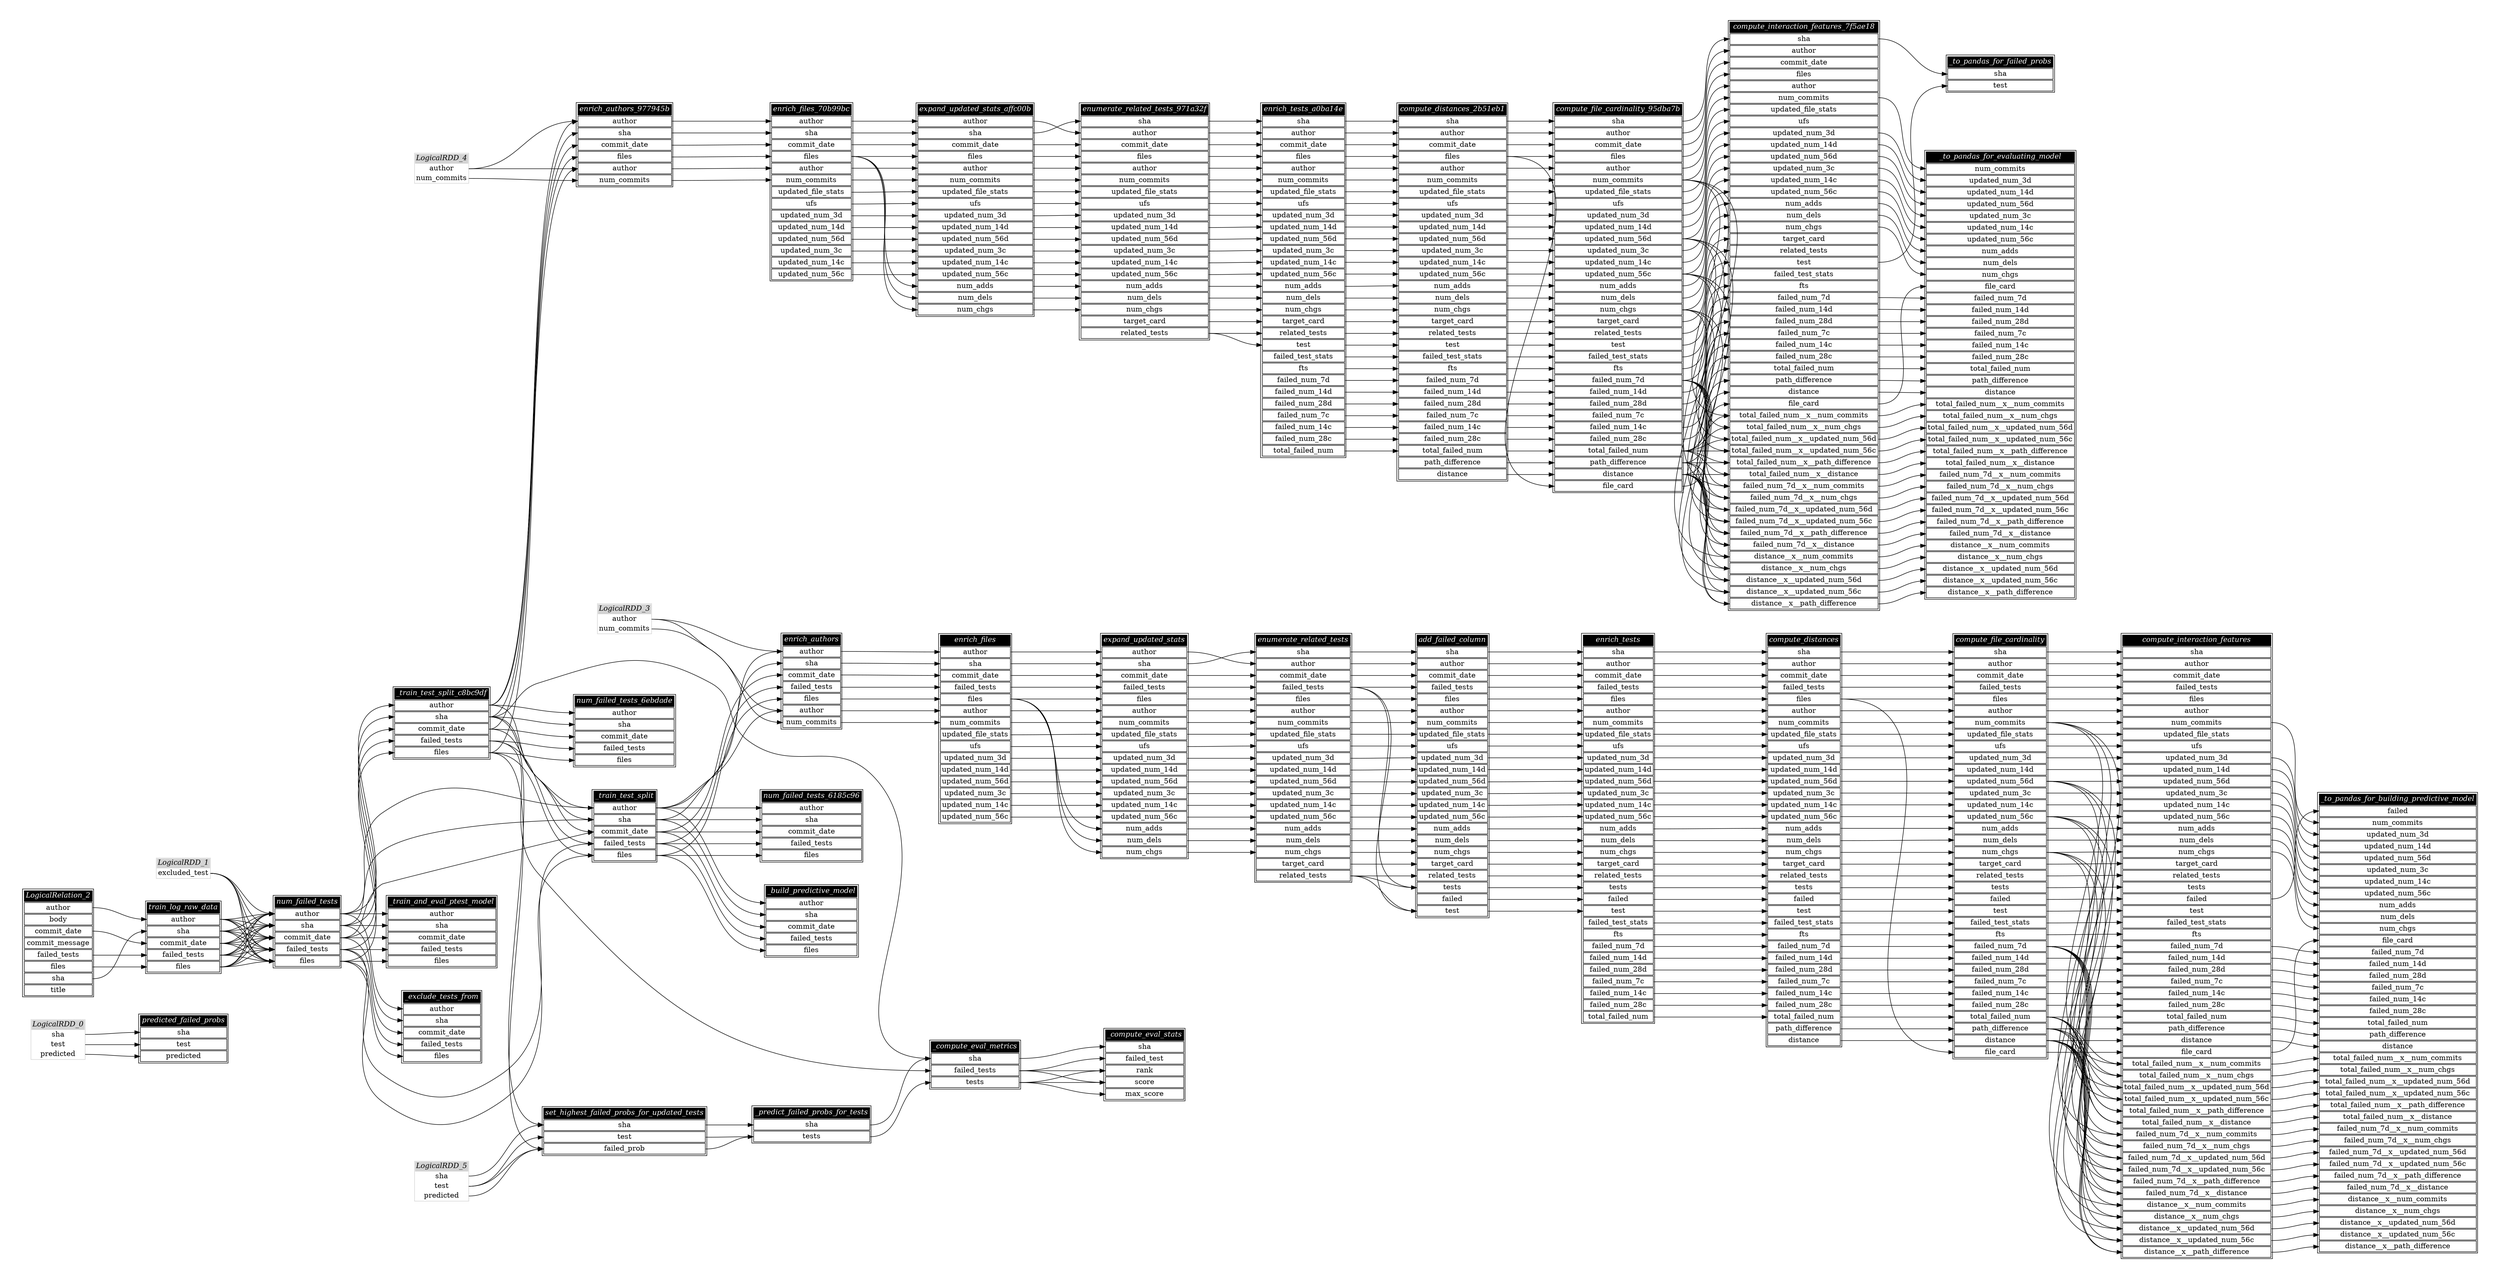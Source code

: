 
digraph {
  graph [pad="0.5" nodesep="0.5" ranksep="1" fontname="Helvetica" rankdir=LR];
  node [shape=plaintext]

  
"LogicalRDD_0" [label=<
<table color="lightgray" border="1" cellborder="0" cellspacing="0">
  <tr><td bgcolor="lightgray" port="nodeName"><i>LogicalRDD_0</i></td></tr>
  <tr><td port="0">sha</td></tr>
<tr><td port="1">test</td></tr>
<tr><td port="2">predicted</td></tr>
</table>>];
       

"LogicalRDD_1" [label=<
<table color="lightgray" border="1" cellborder="0" cellspacing="0">
  <tr><td bgcolor="lightgray" port="nodeName"><i>LogicalRDD_1</i></td></tr>
  <tr><td port="0">excluded_test</td></tr>
</table>>];
       

"LogicalRDD_3" [label=<
<table color="lightgray" border="1" cellborder="0" cellspacing="0">
  <tr><td bgcolor="lightgray" port="nodeName"><i>LogicalRDD_3</i></td></tr>
  <tr><td port="0">author</td></tr>
<tr><td port="1">num_commits</td></tr>
</table>>];
       

"LogicalRDD_4" [label=<
<table color="lightgray" border="1" cellborder="0" cellspacing="0">
  <tr><td bgcolor="lightgray" port="nodeName"><i>LogicalRDD_4</i></td></tr>
  <tr><td port="0">author</td></tr>
<tr><td port="1">num_commits</td></tr>
</table>>];
       

"LogicalRDD_5" [label=<
<table color="lightgray" border="1" cellborder="0" cellspacing="0">
  <tr><td bgcolor="lightgray" port="nodeName"><i>LogicalRDD_5</i></td></tr>
  <tr><td port="0">sha</td></tr>
<tr><td port="1">test</td></tr>
<tr><td port="2">predicted</td></tr>
</table>>];
       

"LogicalRelation_2" [color="black" label=<
<table>
  <tr><td bgcolor="black" port="nodeName"><i><font color="white">LogicalRelation_2</font></i></td></tr>
  <tr><td port="0">author</td></tr>
<tr><td port="1">body</td></tr>
<tr><td port="2">commit_date</td></tr>
<tr><td port="3">commit_message</td></tr>
<tr><td port="4">failed_tests</td></tr>
<tr><td port="5">files</td></tr>
<tr><td port="6">sha</td></tr>
<tr><td port="7">title</td></tr>
</table>>];
       

"_build_predictive_model" [color="black" label=<
<table>
  <tr><td bgcolor="black" port="nodeName"><i><font color="white">_build_predictive_model</font></i></td></tr>
  <tr><td port="0">author</td></tr>
<tr><td port="1">sha</td></tr>
<tr><td port="2">commit_date</td></tr>
<tr><td port="3">failed_tests</td></tr>
<tr><td port="4">files</td></tr>
</table>>];
       

"_compute_eval_metrics" [color="black" label=<
<table>
  <tr><td bgcolor="black" port="nodeName"><i><font color="white">_compute_eval_metrics</font></i></td></tr>
  <tr><td port="0">sha</td></tr>
<tr><td port="1">failed_tests</td></tr>
<tr><td port="2">tests</td></tr>
</table>>];
       

"_compute_eval_stats" [color="black" label=<
<table>
  <tr><td bgcolor="black" port="nodeName"><i><font color="white">_compute_eval_stats</font></i></td></tr>
  <tr><td port="0">sha</td></tr>
<tr><td port="1">failed_test</td></tr>
<tr><td port="2">rank</td></tr>
<tr><td port="3">score</td></tr>
<tr><td port="4">max_score</td></tr>
</table>>];
       

"_exclude_tests_from" [color="black" label=<
<table>
  <tr><td bgcolor="black" port="nodeName"><i><font color="white">_exclude_tests_from</font></i></td></tr>
  <tr><td port="0">author</td></tr>
<tr><td port="1">sha</td></tr>
<tr><td port="2">commit_date</td></tr>
<tr><td port="3">failed_tests</td></tr>
<tr><td port="4">files</td></tr>
</table>>];
       

"_predict_failed_probs_for_tests" [color="black" label=<
<table>
  <tr><td bgcolor="black" port="nodeName"><i><font color="white">_predict_failed_probs_for_tests</font></i></td></tr>
  <tr><td port="0">sha</td></tr>
<tr><td port="1">tests</td></tr>
</table>>];
       

"_to_pandas_for_building_predictive_model" [color="black" label=<
<table>
  <tr><td bgcolor="black" port="nodeName"><i><font color="white">_to_pandas_for_building_predictive_model</font></i></td></tr>
  <tr><td port="0">failed</td></tr>
<tr><td port="1">num_commits</td></tr>
<tr><td port="2">updated_num_3d</td></tr>
<tr><td port="3">updated_num_14d</td></tr>
<tr><td port="4">updated_num_56d</td></tr>
<tr><td port="5">updated_num_3c</td></tr>
<tr><td port="6">updated_num_14c</td></tr>
<tr><td port="7">updated_num_56c</td></tr>
<tr><td port="8">num_adds</td></tr>
<tr><td port="9">num_dels</td></tr>
<tr><td port="10">num_chgs</td></tr>
<tr><td port="11">file_card</td></tr>
<tr><td port="12">failed_num_7d</td></tr>
<tr><td port="13">failed_num_14d</td></tr>
<tr><td port="14">failed_num_28d</td></tr>
<tr><td port="15">failed_num_7c</td></tr>
<tr><td port="16">failed_num_14c</td></tr>
<tr><td port="17">failed_num_28c</td></tr>
<tr><td port="18">total_failed_num</td></tr>
<tr><td port="19">path_difference</td></tr>
<tr><td port="20">distance</td></tr>
<tr><td port="21">total_failed_num__x__num_commits</td></tr>
<tr><td port="22">total_failed_num__x__num_chgs</td></tr>
<tr><td port="23">total_failed_num__x__updated_num_56d</td></tr>
<tr><td port="24">total_failed_num__x__updated_num_56c</td></tr>
<tr><td port="25">total_failed_num__x__path_difference</td></tr>
<tr><td port="26">total_failed_num__x__distance</td></tr>
<tr><td port="27">failed_num_7d__x__num_commits</td></tr>
<tr><td port="28">failed_num_7d__x__num_chgs</td></tr>
<tr><td port="29">failed_num_7d__x__updated_num_56d</td></tr>
<tr><td port="30">failed_num_7d__x__updated_num_56c</td></tr>
<tr><td port="31">failed_num_7d__x__path_difference</td></tr>
<tr><td port="32">failed_num_7d__x__distance</td></tr>
<tr><td port="33">distance__x__num_commits</td></tr>
<tr><td port="34">distance__x__num_chgs</td></tr>
<tr><td port="35">distance__x__updated_num_56d</td></tr>
<tr><td port="36">distance__x__updated_num_56c</td></tr>
<tr><td port="37">distance__x__path_difference</td></tr>
</table>>];
       

"_to_pandas_for_evaluating_model" [color="black" label=<
<table>
  <tr><td bgcolor="black" port="nodeName"><i><font color="white">_to_pandas_for_evaluating_model</font></i></td></tr>
  <tr><td port="0">num_commits</td></tr>
<tr><td port="1">updated_num_3d</td></tr>
<tr><td port="2">updated_num_14d</td></tr>
<tr><td port="3">updated_num_56d</td></tr>
<tr><td port="4">updated_num_3c</td></tr>
<tr><td port="5">updated_num_14c</td></tr>
<tr><td port="6">updated_num_56c</td></tr>
<tr><td port="7">num_adds</td></tr>
<tr><td port="8">num_dels</td></tr>
<tr><td port="9">num_chgs</td></tr>
<tr><td port="10">file_card</td></tr>
<tr><td port="11">failed_num_7d</td></tr>
<tr><td port="12">failed_num_14d</td></tr>
<tr><td port="13">failed_num_28d</td></tr>
<tr><td port="14">failed_num_7c</td></tr>
<tr><td port="15">failed_num_14c</td></tr>
<tr><td port="16">failed_num_28c</td></tr>
<tr><td port="17">total_failed_num</td></tr>
<tr><td port="18">path_difference</td></tr>
<tr><td port="19">distance</td></tr>
<tr><td port="20">total_failed_num__x__num_commits</td></tr>
<tr><td port="21">total_failed_num__x__num_chgs</td></tr>
<tr><td port="22">total_failed_num__x__updated_num_56d</td></tr>
<tr><td port="23">total_failed_num__x__updated_num_56c</td></tr>
<tr><td port="24">total_failed_num__x__path_difference</td></tr>
<tr><td port="25">total_failed_num__x__distance</td></tr>
<tr><td port="26">failed_num_7d__x__num_commits</td></tr>
<tr><td port="27">failed_num_7d__x__num_chgs</td></tr>
<tr><td port="28">failed_num_7d__x__updated_num_56d</td></tr>
<tr><td port="29">failed_num_7d__x__updated_num_56c</td></tr>
<tr><td port="30">failed_num_7d__x__path_difference</td></tr>
<tr><td port="31">failed_num_7d__x__distance</td></tr>
<tr><td port="32">distance__x__num_commits</td></tr>
<tr><td port="33">distance__x__num_chgs</td></tr>
<tr><td port="34">distance__x__updated_num_56d</td></tr>
<tr><td port="35">distance__x__updated_num_56c</td></tr>
<tr><td port="36">distance__x__path_difference</td></tr>
</table>>];
       

"_to_pandas_for_failed_probs" [color="black" label=<
<table>
  <tr><td bgcolor="black" port="nodeName"><i><font color="white">_to_pandas_for_failed_probs</font></i></td></tr>
  <tr><td port="0">sha</td></tr>
<tr><td port="1">test</td></tr>
</table>>];
       

"_train_and_eval_ptest_model" [color="black" label=<
<table>
  <tr><td bgcolor="black" port="nodeName"><i><font color="white">_train_and_eval_ptest_model</font></i></td></tr>
  <tr><td port="0">author</td></tr>
<tr><td port="1">sha</td></tr>
<tr><td port="2">commit_date</td></tr>
<tr><td port="3">failed_tests</td></tr>
<tr><td port="4">files</td></tr>
</table>>];
       

"_train_test_split" [color="black" label=<
<table>
  <tr><td bgcolor="black" port="nodeName"><i><font color="white">_train_test_split</font></i></td></tr>
  <tr><td port="0">author</td></tr>
<tr><td port="1">sha</td></tr>
<tr><td port="2">commit_date</td></tr>
<tr><td port="3">failed_tests</td></tr>
<tr><td port="4">files</td></tr>
</table>>];
       

"_train_test_split_c8bc9df" [color="black" label=<
<table>
  <tr><td bgcolor="black" port="nodeName"><i><font color="white">_train_test_split_c8bc9df</font></i></td></tr>
  <tr><td port="0">author</td></tr>
<tr><td port="1">sha</td></tr>
<tr><td port="2">commit_date</td></tr>
<tr><td port="3">failed_tests</td></tr>
<tr><td port="4">files</td></tr>
</table>>];
       

"add_failed_column" [color="black" label=<
<table>
  <tr><td bgcolor="black" port="nodeName"><i><font color="white">add_failed_column</font></i></td></tr>
  <tr><td port="0">sha</td></tr>
<tr><td port="1">author</td></tr>
<tr><td port="2">commit_date</td></tr>
<tr><td port="3">failed_tests</td></tr>
<tr><td port="4">files</td></tr>
<tr><td port="5">author</td></tr>
<tr><td port="6">num_commits</td></tr>
<tr><td port="7">updated_file_stats</td></tr>
<tr><td port="8">ufs</td></tr>
<tr><td port="9">updated_num_3d</td></tr>
<tr><td port="10">updated_num_14d</td></tr>
<tr><td port="11">updated_num_56d</td></tr>
<tr><td port="12">updated_num_3c</td></tr>
<tr><td port="13">updated_num_14c</td></tr>
<tr><td port="14">updated_num_56c</td></tr>
<tr><td port="15">num_adds</td></tr>
<tr><td port="16">num_dels</td></tr>
<tr><td port="17">num_chgs</td></tr>
<tr><td port="18">target_card</td></tr>
<tr><td port="19">related_tests</td></tr>
<tr><td port="20">tests</td></tr>
<tr><td port="21">failed</td></tr>
<tr><td port="22">test</td></tr>
</table>>];
       

"compute_distances" [color="black" label=<
<table>
  <tr><td bgcolor="black" port="nodeName"><i><font color="white">compute_distances</font></i></td></tr>
  <tr><td port="0">sha</td></tr>
<tr><td port="1">author</td></tr>
<tr><td port="2">commit_date</td></tr>
<tr><td port="3">failed_tests</td></tr>
<tr><td port="4">files</td></tr>
<tr><td port="5">author</td></tr>
<tr><td port="6">num_commits</td></tr>
<tr><td port="7">updated_file_stats</td></tr>
<tr><td port="8">ufs</td></tr>
<tr><td port="9">updated_num_3d</td></tr>
<tr><td port="10">updated_num_14d</td></tr>
<tr><td port="11">updated_num_56d</td></tr>
<tr><td port="12">updated_num_3c</td></tr>
<tr><td port="13">updated_num_14c</td></tr>
<tr><td port="14">updated_num_56c</td></tr>
<tr><td port="15">num_adds</td></tr>
<tr><td port="16">num_dels</td></tr>
<tr><td port="17">num_chgs</td></tr>
<tr><td port="18">target_card</td></tr>
<tr><td port="19">related_tests</td></tr>
<tr><td port="20">tests</td></tr>
<tr><td port="21">failed</td></tr>
<tr><td port="22">test</td></tr>
<tr><td port="23">failed_test_stats</td></tr>
<tr><td port="24">fts</td></tr>
<tr><td port="25">failed_num_7d</td></tr>
<tr><td port="26">failed_num_14d</td></tr>
<tr><td port="27">failed_num_28d</td></tr>
<tr><td port="28">failed_num_7c</td></tr>
<tr><td port="29">failed_num_14c</td></tr>
<tr><td port="30">failed_num_28c</td></tr>
<tr><td port="31">total_failed_num</td></tr>
<tr><td port="32">path_difference</td></tr>
<tr><td port="33">distance</td></tr>
</table>>];
       

"compute_distances_2b51eb1" [color="black" label=<
<table>
  <tr><td bgcolor="black" port="nodeName"><i><font color="white">compute_distances_2b51eb1</font></i></td></tr>
  <tr><td port="0">sha</td></tr>
<tr><td port="1">author</td></tr>
<tr><td port="2">commit_date</td></tr>
<tr><td port="3">files</td></tr>
<tr><td port="4">author</td></tr>
<tr><td port="5">num_commits</td></tr>
<tr><td port="6">updated_file_stats</td></tr>
<tr><td port="7">ufs</td></tr>
<tr><td port="8">updated_num_3d</td></tr>
<tr><td port="9">updated_num_14d</td></tr>
<tr><td port="10">updated_num_56d</td></tr>
<tr><td port="11">updated_num_3c</td></tr>
<tr><td port="12">updated_num_14c</td></tr>
<tr><td port="13">updated_num_56c</td></tr>
<tr><td port="14">num_adds</td></tr>
<tr><td port="15">num_dels</td></tr>
<tr><td port="16">num_chgs</td></tr>
<tr><td port="17">target_card</td></tr>
<tr><td port="18">related_tests</td></tr>
<tr><td port="19">test</td></tr>
<tr><td port="20">failed_test_stats</td></tr>
<tr><td port="21">fts</td></tr>
<tr><td port="22">failed_num_7d</td></tr>
<tr><td port="23">failed_num_14d</td></tr>
<tr><td port="24">failed_num_28d</td></tr>
<tr><td port="25">failed_num_7c</td></tr>
<tr><td port="26">failed_num_14c</td></tr>
<tr><td port="27">failed_num_28c</td></tr>
<tr><td port="28">total_failed_num</td></tr>
<tr><td port="29">path_difference</td></tr>
<tr><td port="30">distance</td></tr>
</table>>];
       

"compute_file_cardinality" [color="black" label=<
<table>
  <tr><td bgcolor="black" port="nodeName"><i><font color="white">compute_file_cardinality</font></i></td></tr>
  <tr><td port="0">sha</td></tr>
<tr><td port="1">author</td></tr>
<tr><td port="2">commit_date</td></tr>
<tr><td port="3">failed_tests</td></tr>
<tr><td port="4">files</td></tr>
<tr><td port="5">author</td></tr>
<tr><td port="6">num_commits</td></tr>
<tr><td port="7">updated_file_stats</td></tr>
<tr><td port="8">ufs</td></tr>
<tr><td port="9">updated_num_3d</td></tr>
<tr><td port="10">updated_num_14d</td></tr>
<tr><td port="11">updated_num_56d</td></tr>
<tr><td port="12">updated_num_3c</td></tr>
<tr><td port="13">updated_num_14c</td></tr>
<tr><td port="14">updated_num_56c</td></tr>
<tr><td port="15">num_adds</td></tr>
<tr><td port="16">num_dels</td></tr>
<tr><td port="17">num_chgs</td></tr>
<tr><td port="18">target_card</td></tr>
<tr><td port="19">related_tests</td></tr>
<tr><td port="20">tests</td></tr>
<tr><td port="21">failed</td></tr>
<tr><td port="22">test</td></tr>
<tr><td port="23">failed_test_stats</td></tr>
<tr><td port="24">fts</td></tr>
<tr><td port="25">failed_num_7d</td></tr>
<tr><td port="26">failed_num_14d</td></tr>
<tr><td port="27">failed_num_28d</td></tr>
<tr><td port="28">failed_num_7c</td></tr>
<tr><td port="29">failed_num_14c</td></tr>
<tr><td port="30">failed_num_28c</td></tr>
<tr><td port="31">total_failed_num</td></tr>
<tr><td port="32">path_difference</td></tr>
<tr><td port="33">distance</td></tr>
<tr><td port="34">file_card</td></tr>
</table>>];
       

"compute_file_cardinality_95dba7b" [color="black" label=<
<table>
  <tr><td bgcolor="black" port="nodeName"><i><font color="white">compute_file_cardinality_95dba7b</font></i></td></tr>
  <tr><td port="0">sha</td></tr>
<tr><td port="1">author</td></tr>
<tr><td port="2">commit_date</td></tr>
<tr><td port="3">files</td></tr>
<tr><td port="4">author</td></tr>
<tr><td port="5">num_commits</td></tr>
<tr><td port="6">updated_file_stats</td></tr>
<tr><td port="7">ufs</td></tr>
<tr><td port="8">updated_num_3d</td></tr>
<tr><td port="9">updated_num_14d</td></tr>
<tr><td port="10">updated_num_56d</td></tr>
<tr><td port="11">updated_num_3c</td></tr>
<tr><td port="12">updated_num_14c</td></tr>
<tr><td port="13">updated_num_56c</td></tr>
<tr><td port="14">num_adds</td></tr>
<tr><td port="15">num_dels</td></tr>
<tr><td port="16">num_chgs</td></tr>
<tr><td port="17">target_card</td></tr>
<tr><td port="18">related_tests</td></tr>
<tr><td port="19">test</td></tr>
<tr><td port="20">failed_test_stats</td></tr>
<tr><td port="21">fts</td></tr>
<tr><td port="22">failed_num_7d</td></tr>
<tr><td port="23">failed_num_14d</td></tr>
<tr><td port="24">failed_num_28d</td></tr>
<tr><td port="25">failed_num_7c</td></tr>
<tr><td port="26">failed_num_14c</td></tr>
<tr><td port="27">failed_num_28c</td></tr>
<tr><td port="28">total_failed_num</td></tr>
<tr><td port="29">path_difference</td></tr>
<tr><td port="30">distance</td></tr>
<tr><td port="31">file_card</td></tr>
</table>>];
       

"compute_interaction_features" [color="black" label=<
<table>
  <tr><td bgcolor="black" port="nodeName"><i><font color="white">compute_interaction_features</font></i></td></tr>
  <tr><td port="0">sha</td></tr>
<tr><td port="1">author</td></tr>
<tr><td port="2">commit_date</td></tr>
<tr><td port="3">failed_tests</td></tr>
<tr><td port="4">files</td></tr>
<tr><td port="5">author</td></tr>
<tr><td port="6">num_commits</td></tr>
<tr><td port="7">updated_file_stats</td></tr>
<tr><td port="8">ufs</td></tr>
<tr><td port="9">updated_num_3d</td></tr>
<tr><td port="10">updated_num_14d</td></tr>
<tr><td port="11">updated_num_56d</td></tr>
<tr><td port="12">updated_num_3c</td></tr>
<tr><td port="13">updated_num_14c</td></tr>
<tr><td port="14">updated_num_56c</td></tr>
<tr><td port="15">num_adds</td></tr>
<tr><td port="16">num_dels</td></tr>
<tr><td port="17">num_chgs</td></tr>
<tr><td port="18">target_card</td></tr>
<tr><td port="19">related_tests</td></tr>
<tr><td port="20">tests</td></tr>
<tr><td port="21">failed</td></tr>
<tr><td port="22">test</td></tr>
<tr><td port="23">failed_test_stats</td></tr>
<tr><td port="24">fts</td></tr>
<tr><td port="25">failed_num_7d</td></tr>
<tr><td port="26">failed_num_14d</td></tr>
<tr><td port="27">failed_num_28d</td></tr>
<tr><td port="28">failed_num_7c</td></tr>
<tr><td port="29">failed_num_14c</td></tr>
<tr><td port="30">failed_num_28c</td></tr>
<tr><td port="31">total_failed_num</td></tr>
<tr><td port="32">path_difference</td></tr>
<tr><td port="33">distance</td></tr>
<tr><td port="34">file_card</td></tr>
<tr><td port="35">total_failed_num__x__num_commits</td></tr>
<tr><td port="36">total_failed_num__x__num_chgs</td></tr>
<tr><td port="37">total_failed_num__x__updated_num_56d</td></tr>
<tr><td port="38">total_failed_num__x__updated_num_56c</td></tr>
<tr><td port="39">total_failed_num__x__path_difference</td></tr>
<tr><td port="40">total_failed_num__x__distance</td></tr>
<tr><td port="41">failed_num_7d__x__num_commits</td></tr>
<tr><td port="42">failed_num_7d__x__num_chgs</td></tr>
<tr><td port="43">failed_num_7d__x__updated_num_56d</td></tr>
<tr><td port="44">failed_num_7d__x__updated_num_56c</td></tr>
<tr><td port="45">failed_num_7d__x__path_difference</td></tr>
<tr><td port="46">failed_num_7d__x__distance</td></tr>
<tr><td port="47">distance__x__num_commits</td></tr>
<tr><td port="48">distance__x__num_chgs</td></tr>
<tr><td port="49">distance__x__updated_num_56d</td></tr>
<tr><td port="50">distance__x__updated_num_56c</td></tr>
<tr><td port="51">distance__x__path_difference</td></tr>
</table>>];
       

"compute_interaction_features_7f5ae18" [color="black" label=<
<table>
  <tr><td bgcolor="black" port="nodeName"><i><font color="white">compute_interaction_features_7f5ae18</font></i></td></tr>
  <tr><td port="0">sha</td></tr>
<tr><td port="1">author</td></tr>
<tr><td port="2">commit_date</td></tr>
<tr><td port="3">files</td></tr>
<tr><td port="4">author</td></tr>
<tr><td port="5">num_commits</td></tr>
<tr><td port="6">updated_file_stats</td></tr>
<tr><td port="7">ufs</td></tr>
<tr><td port="8">updated_num_3d</td></tr>
<tr><td port="9">updated_num_14d</td></tr>
<tr><td port="10">updated_num_56d</td></tr>
<tr><td port="11">updated_num_3c</td></tr>
<tr><td port="12">updated_num_14c</td></tr>
<tr><td port="13">updated_num_56c</td></tr>
<tr><td port="14">num_adds</td></tr>
<tr><td port="15">num_dels</td></tr>
<tr><td port="16">num_chgs</td></tr>
<tr><td port="17">target_card</td></tr>
<tr><td port="18">related_tests</td></tr>
<tr><td port="19">test</td></tr>
<tr><td port="20">failed_test_stats</td></tr>
<tr><td port="21">fts</td></tr>
<tr><td port="22">failed_num_7d</td></tr>
<tr><td port="23">failed_num_14d</td></tr>
<tr><td port="24">failed_num_28d</td></tr>
<tr><td port="25">failed_num_7c</td></tr>
<tr><td port="26">failed_num_14c</td></tr>
<tr><td port="27">failed_num_28c</td></tr>
<tr><td port="28">total_failed_num</td></tr>
<tr><td port="29">path_difference</td></tr>
<tr><td port="30">distance</td></tr>
<tr><td port="31">file_card</td></tr>
<tr><td port="32">total_failed_num__x__num_commits</td></tr>
<tr><td port="33">total_failed_num__x__num_chgs</td></tr>
<tr><td port="34">total_failed_num__x__updated_num_56d</td></tr>
<tr><td port="35">total_failed_num__x__updated_num_56c</td></tr>
<tr><td port="36">total_failed_num__x__path_difference</td></tr>
<tr><td port="37">total_failed_num__x__distance</td></tr>
<tr><td port="38">failed_num_7d__x__num_commits</td></tr>
<tr><td port="39">failed_num_7d__x__num_chgs</td></tr>
<tr><td port="40">failed_num_7d__x__updated_num_56d</td></tr>
<tr><td port="41">failed_num_7d__x__updated_num_56c</td></tr>
<tr><td port="42">failed_num_7d__x__path_difference</td></tr>
<tr><td port="43">failed_num_7d__x__distance</td></tr>
<tr><td port="44">distance__x__num_commits</td></tr>
<tr><td port="45">distance__x__num_chgs</td></tr>
<tr><td port="46">distance__x__updated_num_56d</td></tr>
<tr><td port="47">distance__x__updated_num_56c</td></tr>
<tr><td port="48">distance__x__path_difference</td></tr>
</table>>];
       

"enrich_authors" [color="black" label=<
<table>
  <tr><td bgcolor="black" port="nodeName"><i><font color="white">enrich_authors</font></i></td></tr>
  <tr><td port="0">author</td></tr>
<tr><td port="1">sha</td></tr>
<tr><td port="2">commit_date</td></tr>
<tr><td port="3">failed_tests</td></tr>
<tr><td port="4">files</td></tr>
<tr><td port="5">author</td></tr>
<tr><td port="6">num_commits</td></tr>
</table>>];
       

"enrich_authors_977945b" [color="black" label=<
<table>
  <tr><td bgcolor="black" port="nodeName"><i><font color="white">enrich_authors_977945b</font></i></td></tr>
  <tr><td port="0">author</td></tr>
<tr><td port="1">sha</td></tr>
<tr><td port="2">commit_date</td></tr>
<tr><td port="3">files</td></tr>
<tr><td port="4">author</td></tr>
<tr><td port="5">num_commits</td></tr>
</table>>];
       

"enrich_files" [color="black" label=<
<table>
  <tr><td bgcolor="black" port="nodeName"><i><font color="white">enrich_files</font></i></td></tr>
  <tr><td port="0">author</td></tr>
<tr><td port="1">sha</td></tr>
<tr><td port="2">commit_date</td></tr>
<tr><td port="3">failed_tests</td></tr>
<tr><td port="4">files</td></tr>
<tr><td port="5">author</td></tr>
<tr><td port="6">num_commits</td></tr>
<tr><td port="7">updated_file_stats</td></tr>
<tr><td port="8">ufs</td></tr>
<tr><td port="9">updated_num_3d</td></tr>
<tr><td port="10">updated_num_14d</td></tr>
<tr><td port="11">updated_num_56d</td></tr>
<tr><td port="12">updated_num_3c</td></tr>
<tr><td port="13">updated_num_14c</td></tr>
<tr><td port="14">updated_num_56c</td></tr>
</table>>];
       

"enrich_files_70b99bc" [color="black" label=<
<table>
  <tr><td bgcolor="black" port="nodeName"><i><font color="white">enrich_files_70b99bc</font></i></td></tr>
  <tr><td port="0">author</td></tr>
<tr><td port="1">sha</td></tr>
<tr><td port="2">commit_date</td></tr>
<tr><td port="3">files</td></tr>
<tr><td port="4">author</td></tr>
<tr><td port="5">num_commits</td></tr>
<tr><td port="6">updated_file_stats</td></tr>
<tr><td port="7">ufs</td></tr>
<tr><td port="8">updated_num_3d</td></tr>
<tr><td port="9">updated_num_14d</td></tr>
<tr><td port="10">updated_num_56d</td></tr>
<tr><td port="11">updated_num_3c</td></tr>
<tr><td port="12">updated_num_14c</td></tr>
<tr><td port="13">updated_num_56c</td></tr>
</table>>];
       

"enrich_tests" [color="black" label=<
<table>
  <tr><td bgcolor="black" port="nodeName"><i><font color="white">enrich_tests</font></i></td></tr>
  <tr><td port="0">sha</td></tr>
<tr><td port="1">author</td></tr>
<tr><td port="2">commit_date</td></tr>
<tr><td port="3">failed_tests</td></tr>
<tr><td port="4">files</td></tr>
<tr><td port="5">author</td></tr>
<tr><td port="6">num_commits</td></tr>
<tr><td port="7">updated_file_stats</td></tr>
<tr><td port="8">ufs</td></tr>
<tr><td port="9">updated_num_3d</td></tr>
<tr><td port="10">updated_num_14d</td></tr>
<tr><td port="11">updated_num_56d</td></tr>
<tr><td port="12">updated_num_3c</td></tr>
<tr><td port="13">updated_num_14c</td></tr>
<tr><td port="14">updated_num_56c</td></tr>
<tr><td port="15">num_adds</td></tr>
<tr><td port="16">num_dels</td></tr>
<tr><td port="17">num_chgs</td></tr>
<tr><td port="18">target_card</td></tr>
<tr><td port="19">related_tests</td></tr>
<tr><td port="20">tests</td></tr>
<tr><td port="21">failed</td></tr>
<tr><td port="22">test</td></tr>
<tr><td port="23">failed_test_stats</td></tr>
<tr><td port="24">fts</td></tr>
<tr><td port="25">failed_num_7d</td></tr>
<tr><td port="26">failed_num_14d</td></tr>
<tr><td port="27">failed_num_28d</td></tr>
<tr><td port="28">failed_num_7c</td></tr>
<tr><td port="29">failed_num_14c</td></tr>
<tr><td port="30">failed_num_28c</td></tr>
<tr><td port="31">total_failed_num</td></tr>
</table>>];
       

"enrich_tests_a0ba14e" [color="black" label=<
<table>
  <tr><td bgcolor="black" port="nodeName"><i><font color="white">enrich_tests_a0ba14e</font></i></td></tr>
  <tr><td port="0">sha</td></tr>
<tr><td port="1">author</td></tr>
<tr><td port="2">commit_date</td></tr>
<tr><td port="3">files</td></tr>
<tr><td port="4">author</td></tr>
<tr><td port="5">num_commits</td></tr>
<tr><td port="6">updated_file_stats</td></tr>
<tr><td port="7">ufs</td></tr>
<tr><td port="8">updated_num_3d</td></tr>
<tr><td port="9">updated_num_14d</td></tr>
<tr><td port="10">updated_num_56d</td></tr>
<tr><td port="11">updated_num_3c</td></tr>
<tr><td port="12">updated_num_14c</td></tr>
<tr><td port="13">updated_num_56c</td></tr>
<tr><td port="14">num_adds</td></tr>
<tr><td port="15">num_dels</td></tr>
<tr><td port="16">num_chgs</td></tr>
<tr><td port="17">target_card</td></tr>
<tr><td port="18">related_tests</td></tr>
<tr><td port="19">test</td></tr>
<tr><td port="20">failed_test_stats</td></tr>
<tr><td port="21">fts</td></tr>
<tr><td port="22">failed_num_7d</td></tr>
<tr><td port="23">failed_num_14d</td></tr>
<tr><td port="24">failed_num_28d</td></tr>
<tr><td port="25">failed_num_7c</td></tr>
<tr><td port="26">failed_num_14c</td></tr>
<tr><td port="27">failed_num_28c</td></tr>
<tr><td port="28">total_failed_num</td></tr>
</table>>];
       

"enumerate_related_tests" [color="black" label=<
<table>
  <tr><td bgcolor="black" port="nodeName"><i><font color="white">enumerate_related_tests</font></i></td></tr>
  <tr><td port="0">sha</td></tr>
<tr><td port="1">author</td></tr>
<tr><td port="2">commit_date</td></tr>
<tr><td port="3">failed_tests</td></tr>
<tr><td port="4">files</td></tr>
<tr><td port="5">author</td></tr>
<tr><td port="6">num_commits</td></tr>
<tr><td port="7">updated_file_stats</td></tr>
<tr><td port="8">ufs</td></tr>
<tr><td port="9">updated_num_3d</td></tr>
<tr><td port="10">updated_num_14d</td></tr>
<tr><td port="11">updated_num_56d</td></tr>
<tr><td port="12">updated_num_3c</td></tr>
<tr><td port="13">updated_num_14c</td></tr>
<tr><td port="14">updated_num_56c</td></tr>
<tr><td port="15">num_adds</td></tr>
<tr><td port="16">num_dels</td></tr>
<tr><td port="17">num_chgs</td></tr>
<tr><td port="18">target_card</td></tr>
<tr><td port="19">related_tests</td></tr>
</table>>];
       

"enumerate_related_tests_971a32f" [color="black" label=<
<table>
  <tr><td bgcolor="black" port="nodeName"><i><font color="white">enumerate_related_tests_971a32f</font></i></td></tr>
  <tr><td port="0">sha</td></tr>
<tr><td port="1">author</td></tr>
<tr><td port="2">commit_date</td></tr>
<tr><td port="3">files</td></tr>
<tr><td port="4">author</td></tr>
<tr><td port="5">num_commits</td></tr>
<tr><td port="6">updated_file_stats</td></tr>
<tr><td port="7">ufs</td></tr>
<tr><td port="8">updated_num_3d</td></tr>
<tr><td port="9">updated_num_14d</td></tr>
<tr><td port="10">updated_num_56d</td></tr>
<tr><td port="11">updated_num_3c</td></tr>
<tr><td port="12">updated_num_14c</td></tr>
<tr><td port="13">updated_num_56c</td></tr>
<tr><td port="14">num_adds</td></tr>
<tr><td port="15">num_dels</td></tr>
<tr><td port="16">num_chgs</td></tr>
<tr><td port="17">target_card</td></tr>
<tr><td port="18">related_tests</td></tr>
</table>>];
       

"expand_updated_stats" [color="black" label=<
<table>
  <tr><td bgcolor="black" port="nodeName"><i><font color="white">expand_updated_stats</font></i></td></tr>
  <tr><td port="0">author</td></tr>
<tr><td port="1">sha</td></tr>
<tr><td port="2">commit_date</td></tr>
<tr><td port="3">failed_tests</td></tr>
<tr><td port="4">files</td></tr>
<tr><td port="5">author</td></tr>
<tr><td port="6">num_commits</td></tr>
<tr><td port="7">updated_file_stats</td></tr>
<tr><td port="8">ufs</td></tr>
<tr><td port="9">updated_num_3d</td></tr>
<tr><td port="10">updated_num_14d</td></tr>
<tr><td port="11">updated_num_56d</td></tr>
<tr><td port="12">updated_num_3c</td></tr>
<tr><td port="13">updated_num_14c</td></tr>
<tr><td port="14">updated_num_56c</td></tr>
<tr><td port="15">num_adds</td></tr>
<tr><td port="16">num_dels</td></tr>
<tr><td port="17">num_chgs</td></tr>
</table>>];
       

"expand_updated_stats_affc00b" [color="black" label=<
<table>
  <tr><td bgcolor="black" port="nodeName"><i><font color="white">expand_updated_stats_affc00b</font></i></td></tr>
  <tr><td port="0">author</td></tr>
<tr><td port="1">sha</td></tr>
<tr><td port="2">commit_date</td></tr>
<tr><td port="3">files</td></tr>
<tr><td port="4">author</td></tr>
<tr><td port="5">num_commits</td></tr>
<tr><td port="6">updated_file_stats</td></tr>
<tr><td port="7">ufs</td></tr>
<tr><td port="8">updated_num_3d</td></tr>
<tr><td port="9">updated_num_14d</td></tr>
<tr><td port="10">updated_num_56d</td></tr>
<tr><td port="11">updated_num_3c</td></tr>
<tr><td port="12">updated_num_14c</td></tr>
<tr><td port="13">updated_num_56c</td></tr>
<tr><td port="14">num_adds</td></tr>
<tr><td port="15">num_dels</td></tr>
<tr><td port="16">num_chgs</td></tr>
</table>>];
       

"num_failed_tests" [color="black" label=<
<table>
  <tr><td bgcolor="black" port="nodeName"><i><font color="white">num_failed_tests</font></i></td></tr>
  <tr><td port="0">author</td></tr>
<tr><td port="1">sha</td></tr>
<tr><td port="2">commit_date</td></tr>
<tr><td port="3">failed_tests</td></tr>
<tr><td port="4">files</td></tr>
</table>>];
       

"num_failed_tests_6185c96" [color="black" label=<
<table>
  <tr><td bgcolor="black" port="nodeName"><i><font color="white">num_failed_tests_6185c96</font></i></td></tr>
  <tr><td port="0">author</td></tr>
<tr><td port="1">sha</td></tr>
<tr><td port="2">commit_date</td></tr>
<tr><td port="3">failed_tests</td></tr>
<tr><td port="4">files</td></tr>
</table>>];
       

"num_failed_tests_6ebdade" [color="black" label=<
<table>
  <tr><td bgcolor="black" port="nodeName"><i><font color="white">num_failed_tests_6ebdade</font></i></td></tr>
  <tr><td port="0">author</td></tr>
<tr><td port="1">sha</td></tr>
<tr><td port="2">commit_date</td></tr>
<tr><td port="3">failed_tests</td></tr>
<tr><td port="4">files</td></tr>
</table>>];
       

"predicted_failed_probs" [color="black" label=<
<table>
  <tr><td bgcolor="black" port="nodeName"><i><font color="white">predicted_failed_probs</font></i></td></tr>
  <tr><td port="0">sha</td></tr>
<tr><td port="1">test</td></tr>
<tr><td port="2">predicted</td></tr>
</table>>];
       

"set_highest_failed_probs_for_updated_tests" [color="black" label=<
<table>
  <tr><td bgcolor="black" port="nodeName"><i><font color="white">set_highest_failed_probs_for_updated_tests</font></i></td></tr>
  <tr><td port="0">sha</td></tr>
<tr><td port="1">test</td></tr>
<tr><td port="2">failed_prob</td></tr>
</table>>];
       

"train_log_raw_data" [color="black" label=<
<table>
  <tr><td bgcolor="black" port="nodeName"><i><font color="white">train_log_raw_data</font></i></td></tr>
  <tr><td port="0">author</td></tr>
<tr><td port="1">sha</td></tr>
<tr><td port="2">commit_date</td></tr>
<tr><td port="3">failed_tests</td></tr>
<tr><td port="4">files</td></tr>
</table>>];
       
  "LogicalRDD_0":0 -> "predicted_failed_probs":0
"LogicalRDD_0":1 -> "predicted_failed_probs":1
"LogicalRDD_0":2 -> "predicted_failed_probs":2
"LogicalRDD_1":0 -> "num_failed_tests":0
"LogicalRDD_1":0 -> "num_failed_tests":1
"LogicalRDD_1":0 -> "num_failed_tests":2
"LogicalRDD_1":0 -> "num_failed_tests":3
"LogicalRDD_1":0 -> "num_failed_tests":4
"LogicalRDD_3":0 -> "enrich_authors":0
"LogicalRDD_3":0 -> "enrich_authors":5
"LogicalRDD_3":1 -> "enrich_authors":6
"LogicalRDD_4":0 -> "enrich_authors_977945b":0
"LogicalRDD_4":0 -> "enrich_authors_977945b":4
"LogicalRDD_4":1 -> "enrich_authors_977945b":5
"LogicalRDD_5":0 -> "set_highest_failed_probs_for_updated_tests":0
"LogicalRDD_5":1 -> "set_highest_failed_probs_for_updated_tests":1
"LogicalRDD_5":1 -> "set_highest_failed_probs_for_updated_tests":2
"LogicalRDD_5":2 -> "set_highest_failed_probs_for_updated_tests":2
"LogicalRelation_2":0 -> "train_log_raw_data":0
"LogicalRelation_2":2 -> "train_log_raw_data":2
"LogicalRelation_2":4 -> "train_log_raw_data":3
"LogicalRelation_2":5 -> "train_log_raw_data":4
"LogicalRelation_2":6 -> "train_log_raw_data":1
"_compute_eval_metrics":0 -> "_compute_eval_stats":0
"_compute_eval_metrics":1 -> "_compute_eval_stats":1
"_compute_eval_metrics":1 -> "_compute_eval_stats":2
"_compute_eval_metrics":1 -> "_compute_eval_stats":3
"_compute_eval_metrics":2 -> "_compute_eval_stats":2
"_compute_eval_metrics":2 -> "_compute_eval_stats":3
"_compute_eval_metrics":2 -> "_compute_eval_stats":4
"_predict_failed_probs_for_tests":0 -> "_compute_eval_metrics":0
"_predict_failed_probs_for_tests":1 -> "_compute_eval_metrics":2
"_train_test_split":0 -> "_build_predictive_model":0
"_train_test_split":0 -> "enrich_authors":0
"_train_test_split":0 -> "enrich_authors":5
"_train_test_split":0 -> "num_failed_tests_6185c96":0
"_train_test_split":1 -> "_build_predictive_model":1
"_train_test_split":1 -> "enrich_authors":1
"_train_test_split":1 -> "num_failed_tests_6185c96":1
"_train_test_split":2 -> "_build_predictive_model":2
"_train_test_split":2 -> "enrich_authors":2
"_train_test_split":2 -> "num_failed_tests_6185c96":2
"_train_test_split":3 -> "_build_predictive_model":3
"_train_test_split":3 -> "enrich_authors":3
"_train_test_split":3 -> "num_failed_tests_6185c96":3
"_train_test_split":4 -> "_build_predictive_model":4
"_train_test_split":4 -> "enrich_authors":4
"_train_test_split":4 -> "num_failed_tests_6185c96":4
"_train_test_split_c8bc9df":0 -> "_train_test_split":0
"_train_test_split_c8bc9df":0 -> "enrich_authors_977945b":0
"_train_test_split_c8bc9df":0 -> "enrich_authors_977945b":4
"_train_test_split_c8bc9df":0 -> "num_failed_tests_6ebdade":0
"_train_test_split_c8bc9df":1 -> "_compute_eval_metrics":0
"_train_test_split_c8bc9df":1 -> "_train_test_split":1
"_train_test_split_c8bc9df":1 -> "enrich_authors_977945b":1
"_train_test_split_c8bc9df":1 -> "num_failed_tests_6ebdade":1
"_train_test_split_c8bc9df":1 -> "set_highest_failed_probs_for_updated_tests":0
"_train_test_split_c8bc9df":2 -> "_train_test_split":2
"_train_test_split_c8bc9df":2 -> "enrich_authors_977945b":2
"_train_test_split_c8bc9df":2 -> "num_failed_tests_6ebdade":2
"_train_test_split_c8bc9df":3 -> "_compute_eval_metrics":1
"_train_test_split_c8bc9df":3 -> "_train_test_split":3
"_train_test_split_c8bc9df":3 -> "num_failed_tests_6ebdade":3
"_train_test_split_c8bc9df":4 -> "_train_test_split":4
"_train_test_split_c8bc9df":4 -> "enrich_authors_977945b":3
"_train_test_split_c8bc9df":4 -> "num_failed_tests_6ebdade":4
"_train_test_split_c8bc9df":4 -> "set_highest_failed_probs_for_updated_tests":2
"add_failed_column":0 -> "enrich_tests":0
"add_failed_column":1 -> "enrich_tests":1
"add_failed_column":10 -> "enrich_tests":10
"add_failed_column":11 -> "enrich_tests":11
"add_failed_column":12 -> "enrich_tests":12
"add_failed_column":13 -> "enrich_tests":13
"add_failed_column":14 -> "enrich_tests":14
"add_failed_column":15 -> "enrich_tests":15
"add_failed_column":16 -> "enrich_tests":16
"add_failed_column":17 -> "enrich_tests":17
"add_failed_column":18 -> "enrich_tests":18
"add_failed_column":19 -> "enrich_tests":19
"add_failed_column":2 -> "enrich_tests":2
"add_failed_column":20 -> "enrich_tests":20
"add_failed_column":21 -> "enrich_tests":21
"add_failed_column":22 -> "enrich_tests":22
"add_failed_column":3 -> "enrich_tests":3
"add_failed_column":4 -> "enrich_tests":4
"add_failed_column":5 -> "enrich_tests":5
"add_failed_column":6 -> "enrich_tests":6
"add_failed_column":7 -> "enrich_tests":7
"add_failed_column":8 -> "enrich_tests":8
"add_failed_column":9 -> "enrich_tests":9
"compute_distances":0 -> "compute_file_cardinality":0
"compute_distances":1 -> "compute_file_cardinality":1
"compute_distances":10 -> "compute_file_cardinality":10
"compute_distances":11 -> "compute_file_cardinality":11
"compute_distances":12 -> "compute_file_cardinality":12
"compute_distances":13 -> "compute_file_cardinality":13
"compute_distances":14 -> "compute_file_cardinality":14
"compute_distances":15 -> "compute_file_cardinality":15
"compute_distances":16 -> "compute_file_cardinality":16
"compute_distances":17 -> "compute_file_cardinality":17
"compute_distances":18 -> "compute_file_cardinality":18
"compute_distances":19 -> "compute_file_cardinality":19
"compute_distances":2 -> "compute_file_cardinality":2
"compute_distances":20 -> "compute_file_cardinality":20
"compute_distances":21 -> "compute_file_cardinality":21
"compute_distances":22 -> "compute_file_cardinality":22
"compute_distances":23 -> "compute_file_cardinality":23
"compute_distances":24 -> "compute_file_cardinality":24
"compute_distances":25 -> "compute_file_cardinality":25
"compute_distances":26 -> "compute_file_cardinality":26
"compute_distances":27 -> "compute_file_cardinality":27
"compute_distances":28 -> "compute_file_cardinality":28
"compute_distances":29 -> "compute_file_cardinality":29
"compute_distances":3 -> "compute_file_cardinality":3
"compute_distances":30 -> "compute_file_cardinality":30
"compute_distances":31 -> "compute_file_cardinality":31
"compute_distances":32 -> "compute_file_cardinality":32
"compute_distances":33 -> "compute_file_cardinality":33
"compute_distances":4 -> "compute_file_cardinality":34
"compute_distances":4 -> "compute_file_cardinality":4
"compute_distances":5 -> "compute_file_cardinality":5
"compute_distances":6 -> "compute_file_cardinality":6
"compute_distances":7 -> "compute_file_cardinality":7
"compute_distances":8 -> "compute_file_cardinality":8
"compute_distances":9 -> "compute_file_cardinality":9
"compute_distances_2b51eb1":0 -> "compute_file_cardinality_95dba7b":0
"compute_distances_2b51eb1":1 -> "compute_file_cardinality_95dba7b":1
"compute_distances_2b51eb1":10 -> "compute_file_cardinality_95dba7b":10
"compute_distances_2b51eb1":11 -> "compute_file_cardinality_95dba7b":11
"compute_distances_2b51eb1":12 -> "compute_file_cardinality_95dba7b":12
"compute_distances_2b51eb1":13 -> "compute_file_cardinality_95dba7b":13
"compute_distances_2b51eb1":14 -> "compute_file_cardinality_95dba7b":14
"compute_distances_2b51eb1":15 -> "compute_file_cardinality_95dba7b":15
"compute_distances_2b51eb1":16 -> "compute_file_cardinality_95dba7b":16
"compute_distances_2b51eb1":17 -> "compute_file_cardinality_95dba7b":17
"compute_distances_2b51eb1":18 -> "compute_file_cardinality_95dba7b":18
"compute_distances_2b51eb1":19 -> "compute_file_cardinality_95dba7b":19
"compute_distances_2b51eb1":2 -> "compute_file_cardinality_95dba7b":2
"compute_distances_2b51eb1":20 -> "compute_file_cardinality_95dba7b":20
"compute_distances_2b51eb1":21 -> "compute_file_cardinality_95dba7b":21
"compute_distances_2b51eb1":22 -> "compute_file_cardinality_95dba7b":22
"compute_distances_2b51eb1":23 -> "compute_file_cardinality_95dba7b":23
"compute_distances_2b51eb1":24 -> "compute_file_cardinality_95dba7b":24
"compute_distances_2b51eb1":25 -> "compute_file_cardinality_95dba7b":25
"compute_distances_2b51eb1":26 -> "compute_file_cardinality_95dba7b":26
"compute_distances_2b51eb1":27 -> "compute_file_cardinality_95dba7b":27
"compute_distances_2b51eb1":28 -> "compute_file_cardinality_95dba7b":28
"compute_distances_2b51eb1":29 -> "compute_file_cardinality_95dba7b":29
"compute_distances_2b51eb1":3 -> "compute_file_cardinality_95dba7b":3
"compute_distances_2b51eb1":3 -> "compute_file_cardinality_95dba7b":31
"compute_distances_2b51eb1":30 -> "compute_file_cardinality_95dba7b":30
"compute_distances_2b51eb1":4 -> "compute_file_cardinality_95dba7b":4
"compute_distances_2b51eb1":5 -> "compute_file_cardinality_95dba7b":5
"compute_distances_2b51eb1":6 -> "compute_file_cardinality_95dba7b":6
"compute_distances_2b51eb1":7 -> "compute_file_cardinality_95dba7b":7
"compute_distances_2b51eb1":8 -> "compute_file_cardinality_95dba7b":8
"compute_distances_2b51eb1":9 -> "compute_file_cardinality_95dba7b":9
"compute_file_cardinality":0 -> "compute_interaction_features":0
"compute_file_cardinality":1 -> "compute_interaction_features":1
"compute_file_cardinality":10 -> "compute_interaction_features":10
"compute_file_cardinality":11 -> "compute_interaction_features":11
"compute_file_cardinality":11 -> "compute_interaction_features":37
"compute_file_cardinality":11 -> "compute_interaction_features":43
"compute_file_cardinality":11 -> "compute_interaction_features":49
"compute_file_cardinality":12 -> "compute_interaction_features":12
"compute_file_cardinality":13 -> "compute_interaction_features":13
"compute_file_cardinality":14 -> "compute_interaction_features":14
"compute_file_cardinality":14 -> "compute_interaction_features":38
"compute_file_cardinality":14 -> "compute_interaction_features":44
"compute_file_cardinality":14 -> "compute_interaction_features":50
"compute_file_cardinality":15 -> "compute_interaction_features":15
"compute_file_cardinality":16 -> "compute_interaction_features":16
"compute_file_cardinality":17 -> "compute_interaction_features":17
"compute_file_cardinality":17 -> "compute_interaction_features":36
"compute_file_cardinality":17 -> "compute_interaction_features":42
"compute_file_cardinality":17 -> "compute_interaction_features":48
"compute_file_cardinality":18 -> "compute_interaction_features":18
"compute_file_cardinality":19 -> "compute_interaction_features":19
"compute_file_cardinality":2 -> "compute_interaction_features":2
"compute_file_cardinality":20 -> "compute_interaction_features":20
"compute_file_cardinality":21 -> "compute_interaction_features":21
"compute_file_cardinality":22 -> "compute_interaction_features":22
"compute_file_cardinality":23 -> "compute_interaction_features":23
"compute_file_cardinality":24 -> "compute_interaction_features":24
"compute_file_cardinality":25 -> "compute_interaction_features":25
"compute_file_cardinality":25 -> "compute_interaction_features":41
"compute_file_cardinality":25 -> "compute_interaction_features":42
"compute_file_cardinality":25 -> "compute_interaction_features":43
"compute_file_cardinality":25 -> "compute_interaction_features":44
"compute_file_cardinality":25 -> "compute_interaction_features":45
"compute_file_cardinality":25 -> "compute_interaction_features":46
"compute_file_cardinality":26 -> "compute_interaction_features":26
"compute_file_cardinality":27 -> "compute_interaction_features":27
"compute_file_cardinality":28 -> "compute_interaction_features":28
"compute_file_cardinality":29 -> "compute_interaction_features":29
"compute_file_cardinality":3 -> "compute_interaction_features":3
"compute_file_cardinality":30 -> "compute_interaction_features":30
"compute_file_cardinality":31 -> "compute_interaction_features":31
"compute_file_cardinality":31 -> "compute_interaction_features":35
"compute_file_cardinality":31 -> "compute_interaction_features":36
"compute_file_cardinality":31 -> "compute_interaction_features":37
"compute_file_cardinality":31 -> "compute_interaction_features":38
"compute_file_cardinality":31 -> "compute_interaction_features":39
"compute_file_cardinality":31 -> "compute_interaction_features":40
"compute_file_cardinality":32 -> "compute_interaction_features":32
"compute_file_cardinality":32 -> "compute_interaction_features":39
"compute_file_cardinality":32 -> "compute_interaction_features":45
"compute_file_cardinality":32 -> "compute_interaction_features":51
"compute_file_cardinality":33 -> "compute_interaction_features":33
"compute_file_cardinality":33 -> "compute_interaction_features":40
"compute_file_cardinality":33 -> "compute_interaction_features":46
"compute_file_cardinality":33 -> "compute_interaction_features":47
"compute_file_cardinality":33 -> "compute_interaction_features":48
"compute_file_cardinality":33 -> "compute_interaction_features":49
"compute_file_cardinality":33 -> "compute_interaction_features":50
"compute_file_cardinality":33 -> "compute_interaction_features":51
"compute_file_cardinality":34 -> "compute_interaction_features":34
"compute_file_cardinality":4 -> "compute_interaction_features":4
"compute_file_cardinality":5 -> "compute_interaction_features":5
"compute_file_cardinality":6 -> "compute_interaction_features":35
"compute_file_cardinality":6 -> "compute_interaction_features":41
"compute_file_cardinality":6 -> "compute_interaction_features":47
"compute_file_cardinality":6 -> "compute_interaction_features":6
"compute_file_cardinality":7 -> "compute_interaction_features":7
"compute_file_cardinality":8 -> "compute_interaction_features":8
"compute_file_cardinality":9 -> "compute_interaction_features":9
"compute_file_cardinality_95dba7b":0 -> "compute_interaction_features_7f5ae18":0
"compute_file_cardinality_95dba7b":1 -> "compute_interaction_features_7f5ae18":1
"compute_file_cardinality_95dba7b":10 -> "compute_interaction_features_7f5ae18":10
"compute_file_cardinality_95dba7b":10 -> "compute_interaction_features_7f5ae18":34
"compute_file_cardinality_95dba7b":10 -> "compute_interaction_features_7f5ae18":40
"compute_file_cardinality_95dba7b":10 -> "compute_interaction_features_7f5ae18":46
"compute_file_cardinality_95dba7b":11 -> "compute_interaction_features_7f5ae18":11
"compute_file_cardinality_95dba7b":12 -> "compute_interaction_features_7f5ae18":12
"compute_file_cardinality_95dba7b":13 -> "compute_interaction_features_7f5ae18":13
"compute_file_cardinality_95dba7b":13 -> "compute_interaction_features_7f5ae18":35
"compute_file_cardinality_95dba7b":13 -> "compute_interaction_features_7f5ae18":41
"compute_file_cardinality_95dba7b":13 -> "compute_interaction_features_7f5ae18":47
"compute_file_cardinality_95dba7b":14 -> "compute_interaction_features_7f5ae18":14
"compute_file_cardinality_95dba7b":15 -> "compute_interaction_features_7f5ae18":15
"compute_file_cardinality_95dba7b":16 -> "compute_interaction_features_7f5ae18":16
"compute_file_cardinality_95dba7b":16 -> "compute_interaction_features_7f5ae18":33
"compute_file_cardinality_95dba7b":16 -> "compute_interaction_features_7f5ae18":39
"compute_file_cardinality_95dba7b":16 -> "compute_interaction_features_7f5ae18":45
"compute_file_cardinality_95dba7b":17 -> "compute_interaction_features_7f5ae18":17
"compute_file_cardinality_95dba7b":18 -> "compute_interaction_features_7f5ae18":18
"compute_file_cardinality_95dba7b":19 -> "compute_interaction_features_7f5ae18":19
"compute_file_cardinality_95dba7b":2 -> "compute_interaction_features_7f5ae18":2
"compute_file_cardinality_95dba7b":20 -> "compute_interaction_features_7f5ae18":20
"compute_file_cardinality_95dba7b":21 -> "compute_interaction_features_7f5ae18":21
"compute_file_cardinality_95dba7b":22 -> "compute_interaction_features_7f5ae18":22
"compute_file_cardinality_95dba7b":22 -> "compute_interaction_features_7f5ae18":38
"compute_file_cardinality_95dba7b":22 -> "compute_interaction_features_7f5ae18":39
"compute_file_cardinality_95dba7b":22 -> "compute_interaction_features_7f5ae18":40
"compute_file_cardinality_95dba7b":22 -> "compute_interaction_features_7f5ae18":41
"compute_file_cardinality_95dba7b":22 -> "compute_interaction_features_7f5ae18":42
"compute_file_cardinality_95dba7b":22 -> "compute_interaction_features_7f5ae18":43
"compute_file_cardinality_95dba7b":23 -> "compute_interaction_features_7f5ae18":23
"compute_file_cardinality_95dba7b":24 -> "compute_interaction_features_7f5ae18":24
"compute_file_cardinality_95dba7b":25 -> "compute_interaction_features_7f5ae18":25
"compute_file_cardinality_95dba7b":26 -> "compute_interaction_features_7f5ae18":26
"compute_file_cardinality_95dba7b":27 -> "compute_interaction_features_7f5ae18":27
"compute_file_cardinality_95dba7b":28 -> "compute_interaction_features_7f5ae18":28
"compute_file_cardinality_95dba7b":28 -> "compute_interaction_features_7f5ae18":32
"compute_file_cardinality_95dba7b":28 -> "compute_interaction_features_7f5ae18":33
"compute_file_cardinality_95dba7b":28 -> "compute_interaction_features_7f5ae18":34
"compute_file_cardinality_95dba7b":28 -> "compute_interaction_features_7f5ae18":35
"compute_file_cardinality_95dba7b":28 -> "compute_interaction_features_7f5ae18":36
"compute_file_cardinality_95dba7b":28 -> "compute_interaction_features_7f5ae18":37
"compute_file_cardinality_95dba7b":29 -> "compute_interaction_features_7f5ae18":29
"compute_file_cardinality_95dba7b":29 -> "compute_interaction_features_7f5ae18":36
"compute_file_cardinality_95dba7b":29 -> "compute_interaction_features_7f5ae18":42
"compute_file_cardinality_95dba7b":29 -> "compute_interaction_features_7f5ae18":48
"compute_file_cardinality_95dba7b":3 -> "compute_interaction_features_7f5ae18":3
"compute_file_cardinality_95dba7b":30 -> "compute_interaction_features_7f5ae18":30
"compute_file_cardinality_95dba7b":30 -> "compute_interaction_features_7f5ae18":37
"compute_file_cardinality_95dba7b":30 -> "compute_interaction_features_7f5ae18":43
"compute_file_cardinality_95dba7b":30 -> "compute_interaction_features_7f5ae18":44
"compute_file_cardinality_95dba7b":30 -> "compute_interaction_features_7f5ae18":45
"compute_file_cardinality_95dba7b":30 -> "compute_interaction_features_7f5ae18":46
"compute_file_cardinality_95dba7b":30 -> "compute_interaction_features_7f5ae18":47
"compute_file_cardinality_95dba7b":30 -> "compute_interaction_features_7f5ae18":48
"compute_file_cardinality_95dba7b":31 -> "compute_interaction_features_7f5ae18":31
"compute_file_cardinality_95dba7b":4 -> "compute_interaction_features_7f5ae18":4
"compute_file_cardinality_95dba7b":5 -> "compute_interaction_features_7f5ae18":32
"compute_file_cardinality_95dba7b":5 -> "compute_interaction_features_7f5ae18":38
"compute_file_cardinality_95dba7b":5 -> "compute_interaction_features_7f5ae18":44
"compute_file_cardinality_95dba7b":5 -> "compute_interaction_features_7f5ae18":5
"compute_file_cardinality_95dba7b":6 -> "compute_interaction_features_7f5ae18":6
"compute_file_cardinality_95dba7b":7 -> "compute_interaction_features_7f5ae18":7
"compute_file_cardinality_95dba7b":8 -> "compute_interaction_features_7f5ae18":8
"compute_file_cardinality_95dba7b":9 -> "compute_interaction_features_7f5ae18":9
"compute_interaction_features":10 -> "_to_pandas_for_building_predictive_model":3
"compute_interaction_features":11 -> "_to_pandas_for_building_predictive_model":4
"compute_interaction_features":12 -> "_to_pandas_for_building_predictive_model":5
"compute_interaction_features":13 -> "_to_pandas_for_building_predictive_model":6
"compute_interaction_features":14 -> "_to_pandas_for_building_predictive_model":7
"compute_interaction_features":15 -> "_to_pandas_for_building_predictive_model":8
"compute_interaction_features":16 -> "_to_pandas_for_building_predictive_model":9
"compute_interaction_features":17 -> "_to_pandas_for_building_predictive_model":10
"compute_interaction_features":21 -> "_to_pandas_for_building_predictive_model":0
"compute_interaction_features":25 -> "_to_pandas_for_building_predictive_model":12
"compute_interaction_features":26 -> "_to_pandas_for_building_predictive_model":13
"compute_interaction_features":27 -> "_to_pandas_for_building_predictive_model":14
"compute_interaction_features":28 -> "_to_pandas_for_building_predictive_model":15
"compute_interaction_features":29 -> "_to_pandas_for_building_predictive_model":16
"compute_interaction_features":30 -> "_to_pandas_for_building_predictive_model":17
"compute_interaction_features":31 -> "_to_pandas_for_building_predictive_model":18
"compute_interaction_features":32 -> "_to_pandas_for_building_predictive_model":19
"compute_interaction_features":33 -> "_to_pandas_for_building_predictive_model":20
"compute_interaction_features":34 -> "_to_pandas_for_building_predictive_model":11
"compute_interaction_features":35 -> "_to_pandas_for_building_predictive_model":21
"compute_interaction_features":36 -> "_to_pandas_for_building_predictive_model":22
"compute_interaction_features":37 -> "_to_pandas_for_building_predictive_model":23
"compute_interaction_features":38 -> "_to_pandas_for_building_predictive_model":24
"compute_interaction_features":39 -> "_to_pandas_for_building_predictive_model":25
"compute_interaction_features":40 -> "_to_pandas_for_building_predictive_model":26
"compute_interaction_features":41 -> "_to_pandas_for_building_predictive_model":27
"compute_interaction_features":42 -> "_to_pandas_for_building_predictive_model":28
"compute_interaction_features":43 -> "_to_pandas_for_building_predictive_model":29
"compute_interaction_features":44 -> "_to_pandas_for_building_predictive_model":30
"compute_interaction_features":45 -> "_to_pandas_for_building_predictive_model":31
"compute_interaction_features":46 -> "_to_pandas_for_building_predictive_model":32
"compute_interaction_features":47 -> "_to_pandas_for_building_predictive_model":33
"compute_interaction_features":48 -> "_to_pandas_for_building_predictive_model":34
"compute_interaction_features":49 -> "_to_pandas_for_building_predictive_model":35
"compute_interaction_features":50 -> "_to_pandas_for_building_predictive_model":36
"compute_interaction_features":51 -> "_to_pandas_for_building_predictive_model":37
"compute_interaction_features":6 -> "_to_pandas_for_building_predictive_model":1
"compute_interaction_features":9 -> "_to_pandas_for_building_predictive_model":2
"compute_interaction_features_7f5ae18":0 -> "_to_pandas_for_failed_probs":0
"compute_interaction_features_7f5ae18":10 -> "_to_pandas_for_evaluating_model":3
"compute_interaction_features_7f5ae18":11 -> "_to_pandas_for_evaluating_model":4
"compute_interaction_features_7f5ae18":12 -> "_to_pandas_for_evaluating_model":5
"compute_interaction_features_7f5ae18":13 -> "_to_pandas_for_evaluating_model":6
"compute_interaction_features_7f5ae18":14 -> "_to_pandas_for_evaluating_model":7
"compute_interaction_features_7f5ae18":15 -> "_to_pandas_for_evaluating_model":8
"compute_interaction_features_7f5ae18":16 -> "_to_pandas_for_evaluating_model":9
"compute_interaction_features_7f5ae18":19 -> "_to_pandas_for_failed_probs":1
"compute_interaction_features_7f5ae18":22 -> "_to_pandas_for_evaluating_model":11
"compute_interaction_features_7f5ae18":23 -> "_to_pandas_for_evaluating_model":12
"compute_interaction_features_7f5ae18":24 -> "_to_pandas_for_evaluating_model":13
"compute_interaction_features_7f5ae18":25 -> "_to_pandas_for_evaluating_model":14
"compute_interaction_features_7f5ae18":26 -> "_to_pandas_for_evaluating_model":15
"compute_interaction_features_7f5ae18":27 -> "_to_pandas_for_evaluating_model":16
"compute_interaction_features_7f5ae18":28 -> "_to_pandas_for_evaluating_model":17
"compute_interaction_features_7f5ae18":29 -> "_to_pandas_for_evaluating_model":18
"compute_interaction_features_7f5ae18":30 -> "_to_pandas_for_evaluating_model":19
"compute_interaction_features_7f5ae18":31 -> "_to_pandas_for_evaluating_model":10
"compute_interaction_features_7f5ae18":32 -> "_to_pandas_for_evaluating_model":20
"compute_interaction_features_7f5ae18":33 -> "_to_pandas_for_evaluating_model":21
"compute_interaction_features_7f5ae18":34 -> "_to_pandas_for_evaluating_model":22
"compute_interaction_features_7f5ae18":35 -> "_to_pandas_for_evaluating_model":23
"compute_interaction_features_7f5ae18":36 -> "_to_pandas_for_evaluating_model":24
"compute_interaction_features_7f5ae18":37 -> "_to_pandas_for_evaluating_model":25
"compute_interaction_features_7f5ae18":38 -> "_to_pandas_for_evaluating_model":26
"compute_interaction_features_7f5ae18":39 -> "_to_pandas_for_evaluating_model":27
"compute_interaction_features_7f5ae18":40 -> "_to_pandas_for_evaluating_model":28
"compute_interaction_features_7f5ae18":41 -> "_to_pandas_for_evaluating_model":29
"compute_interaction_features_7f5ae18":42 -> "_to_pandas_for_evaluating_model":30
"compute_interaction_features_7f5ae18":43 -> "_to_pandas_for_evaluating_model":31
"compute_interaction_features_7f5ae18":44 -> "_to_pandas_for_evaluating_model":32
"compute_interaction_features_7f5ae18":45 -> "_to_pandas_for_evaluating_model":33
"compute_interaction_features_7f5ae18":46 -> "_to_pandas_for_evaluating_model":34
"compute_interaction_features_7f5ae18":47 -> "_to_pandas_for_evaluating_model":35
"compute_interaction_features_7f5ae18":48 -> "_to_pandas_for_evaluating_model":36
"compute_interaction_features_7f5ae18":5 -> "_to_pandas_for_evaluating_model":0
"compute_interaction_features_7f5ae18":8 -> "_to_pandas_for_evaluating_model":1
"compute_interaction_features_7f5ae18":9 -> "_to_pandas_for_evaluating_model":2
"enrich_authors":0 -> "enrich_files":0
"enrich_authors":1 -> "enrich_files":1
"enrich_authors":2 -> "enrich_files":2
"enrich_authors":3 -> "enrich_files":3
"enrich_authors":4 -> "enrich_files":4
"enrich_authors":5 -> "enrich_files":5
"enrich_authors":6 -> "enrich_files":6
"enrich_authors_977945b":0 -> "enrich_files_70b99bc":0
"enrich_authors_977945b":1 -> "enrich_files_70b99bc":1
"enrich_authors_977945b":2 -> "enrich_files_70b99bc":2
"enrich_authors_977945b":3 -> "enrich_files_70b99bc":3
"enrich_authors_977945b":4 -> "enrich_files_70b99bc":4
"enrich_authors_977945b":5 -> "enrich_files_70b99bc":5
"enrich_files":0 -> "expand_updated_stats":0
"enrich_files":1 -> "expand_updated_stats":1
"enrich_files":10 -> "expand_updated_stats":10
"enrich_files":11 -> "expand_updated_stats":11
"enrich_files":12 -> "expand_updated_stats":12
"enrich_files":13 -> "expand_updated_stats":13
"enrich_files":14 -> "expand_updated_stats":14
"enrich_files":2 -> "expand_updated_stats":2
"enrich_files":3 -> "expand_updated_stats":3
"enrich_files":4 -> "expand_updated_stats":15
"enrich_files":4 -> "expand_updated_stats":16
"enrich_files":4 -> "expand_updated_stats":17
"enrich_files":4 -> "expand_updated_stats":4
"enrich_files":5 -> "expand_updated_stats":5
"enrich_files":6 -> "expand_updated_stats":6
"enrich_files":7 -> "expand_updated_stats":7
"enrich_files":8 -> "expand_updated_stats":8
"enrich_files":9 -> "expand_updated_stats":9
"enrich_files_70b99bc":0 -> "expand_updated_stats_affc00b":0
"enrich_files_70b99bc":1 -> "expand_updated_stats_affc00b":1
"enrich_files_70b99bc":10 -> "expand_updated_stats_affc00b":10
"enrich_files_70b99bc":11 -> "expand_updated_stats_affc00b":11
"enrich_files_70b99bc":12 -> "expand_updated_stats_affc00b":12
"enrich_files_70b99bc":13 -> "expand_updated_stats_affc00b":13
"enrich_files_70b99bc":2 -> "expand_updated_stats_affc00b":2
"enrich_files_70b99bc":3 -> "expand_updated_stats_affc00b":14
"enrich_files_70b99bc":3 -> "expand_updated_stats_affc00b":15
"enrich_files_70b99bc":3 -> "expand_updated_stats_affc00b":16
"enrich_files_70b99bc":3 -> "expand_updated_stats_affc00b":3
"enrich_files_70b99bc":4 -> "expand_updated_stats_affc00b":4
"enrich_files_70b99bc":5 -> "expand_updated_stats_affc00b":5
"enrich_files_70b99bc":6 -> "expand_updated_stats_affc00b":6
"enrich_files_70b99bc":7 -> "expand_updated_stats_affc00b":7
"enrich_files_70b99bc":8 -> "expand_updated_stats_affc00b":8
"enrich_files_70b99bc":9 -> "expand_updated_stats_affc00b":9
"enrich_tests":0 -> "compute_distances":0
"enrich_tests":1 -> "compute_distances":1
"enrich_tests":10 -> "compute_distances":10
"enrich_tests":11 -> "compute_distances":11
"enrich_tests":12 -> "compute_distances":12
"enrich_tests":13 -> "compute_distances":13
"enrich_tests":14 -> "compute_distances":14
"enrich_tests":15 -> "compute_distances":15
"enrich_tests":16 -> "compute_distances":16
"enrich_tests":17 -> "compute_distances":17
"enrich_tests":18 -> "compute_distances":18
"enrich_tests":19 -> "compute_distances":19
"enrich_tests":2 -> "compute_distances":2
"enrich_tests":20 -> "compute_distances":20
"enrich_tests":21 -> "compute_distances":21
"enrich_tests":22 -> "compute_distances":22
"enrich_tests":23 -> "compute_distances":23
"enrich_tests":24 -> "compute_distances":24
"enrich_tests":25 -> "compute_distances":25
"enrich_tests":26 -> "compute_distances":26
"enrich_tests":27 -> "compute_distances":27
"enrich_tests":28 -> "compute_distances":28
"enrich_tests":29 -> "compute_distances":29
"enrich_tests":3 -> "compute_distances":3
"enrich_tests":30 -> "compute_distances":30
"enrich_tests":31 -> "compute_distances":31
"enrich_tests":4 -> "compute_distances":4
"enrich_tests":5 -> "compute_distances":5
"enrich_tests":6 -> "compute_distances":6
"enrich_tests":7 -> "compute_distances":7
"enrich_tests":8 -> "compute_distances":8
"enrich_tests":9 -> "compute_distances":9
"enrich_tests_a0ba14e":0 -> "compute_distances_2b51eb1":0
"enrich_tests_a0ba14e":1 -> "compute_distances_2b51eb1":1
"enrich_tests_a0ba14e":10 -> "compute_distances_2b51eb1":10
"enrich_tests_a0ba14e":11 -> "compute_distances_2b51eb1":11
"enrich_tests_a0ba14e":12 -> "compute_distances_2b51eb1":12
"enrich_tests_a0ba14e":13 -> "compute_distances_2b51eb1":13
"enrich_tests_a0ba14e":14 -> "compute_distances_2b51eb1":14
"enrich_tests_a0ba14e":15 -> "compute_distances_2b51eb1":15
"enrich_tests_a0ba14e":16 -> "compute_distances_2b51eb1":16
"enrich_tests_a0ba14e":17 -> "compute_distances_2b51eb1":17
"enrich_tests_a0ba14e":18 -> "compute_distances_2b51eb1":18
"enrich_tests_a0ba14e":19 -> "compute_distances_2b51eb1":19
"enrich_tests_a0ba14e":2 -> "compute_distances_2b51eb1":2
"enrich_tests_a0ba14e":20 -> "compute_distances_2b51eb1":20
"enrich_tests_a0ba14e":21 -> "compute_distances_2b51eb1":21
"enrich_tests_a0ba14e":22 -> "compute_distances_2b51eb1":22
"enrich_tests_a0ba14e":23 -> "compute_distances_2b51eb1":23
"enrich_tests_a0ba14e":24 -> "compute_distances_2b51eb1":24
"enrich_tests_a0ba14e":25 -> "compute_distances_2b51eb1":25
"enrich_tests_a0ba14e":26 -> "compute_distances_2b51eb1":26
"enrich_tests_a0ba14e":27 -> "compute_distances_2b51eb1":27
"enrich_tests_a0ba14e":28 -> "compute_distances_2b51eb1":28
"enrich_tests_a0ba14e":3 -> "compute_distances_2b51eb1":3
"enrich_tests_a0ba14e":4 -> "compute_distances_2b51eb1":4
"enrich_tests_a0ba14e":5 -> "compute_distances_2b51eb1":5
"enrich_tests_a0ba14e":6 -> "compute_distances_2b51eb1":6
"enrich_tests_a0ba14e":7 -> "compute_distances_2b51eb1":7
"enrich_tests_a0ba14e":8 -> "compute_distances_2b51eb1":8
"enrich_tests_a0ba14e":9 -> "compute_distances_2b51eb1":9
"enumerate_related_tests":0 -> "add_failed_column":0
"enumerate_related_tests":1 -> "add_failed_column":1
"enumerate_related_tests":10 -> "add_failed_column":10
"enumerate_related_tests":11 -> "add_failed_column":11
"enumerate_related_tests":12 -> "add_failed_column":12
"enumerate_related_tests":13 -> "add_failed_column":13
"enumerate_related_tests":14 -> "add_failed_column":14
"enumerate_related_tests":15 -> "add_failed_column":15
"enumerate_related_tests":16 -> "add_failed_column":16
"enumerate_related_tests":17 -> "add_failed_column":17
"enumerate_related_tests":18 -> "add_failed_column":18
"enumerate_related_tests":19 -> "add_failed_column":19
"enumerate_related_tests":19 -> "add_failed_column":20
"enumerate_related_tests":19 -> "add_failed_column":22
"enumerate_related_tests":2 -> "add_failed_column":2
"enumerate_related_tests":3 -> "add_failed_column":20
"enumerate_related_tests":3 -> "add_failed_column":22
"enumerate_related_tests":3 -> "add_failed_column":3
"enumerate_related_tests":4 -> "add_failed_column":4
"enumerate_related_tests":5 -> "add_failed_column":5
"enumerate_related_tests":6 -> "add_failed_column":6
"enumerate_related_tests":7 -> "add_failed_column":7
"enumerate_related_tests":8 -> "add_failed_column":8
"enumerate_related_tests":9 -> "add_failed_column":9
"enumerate_related_tests_971a32f":0 -> "enrich_tests_a0ba14e":0
"enumerate_related_tests_971a32f":1 -> "enrich_tests_a0ba14e":1
"enumerate_related_tests_971a32f":10 -> "enrich_tests_a0ba14e":10
"enumerate_related_tests_971a32f":11 -> "enrich_tests_a0ba14e":11
"enumerate_related_tests_971a32f":12 -> "enrich_tests_a0ba14e":12
"enumerate_related_tests_971a32f":13 -> "enrich_tests_a0ba14e":13
"enumerate_related_tests_971a32f":14 -> "enrich_tests_a0ba14e":14
"enumerate_related_tests_971a32f":15 -> "enrich_tests_a0ba14e":15
"enumerate_related_tests_971a32f":16 -> "enrich_tests_a0ba14e":16
"enumerate_related_tests_971a32f":17 -> "enrich_tests_a0ba14e":17
"enumerate_related_tests_971a32f":18 -> "enrich_tests_a0ba14e":18
"enumerate_related_tests_971a32f":18 -> "enrich_tests_a0ba14e":19
"enumerate_related_tests_971a32f":2 -> "enrich_tests_a0ba14e":2
"enumerate_related_tests_971a32f":3 -> "enrich_tests_a0ba14e":3
"enumerate_related_tests_971a32f":4 -> "enrich_tests_a0ba14e":4
"enumerate_related_tests_971a32f":5 -> "enrich_tests_a0ba14e":5
"enumerate_related_tests_971a32f":6 -> "enrich_tests_a0ba14e":6
"enumerate_related_tests_971a32f":7 -> "enrich_tests_a0ba14e":7
"enumerate_related_tests_971a32f":8 -> "enrich_tests_a0ba14e":8
"enumerate_related_tests_971a32f":9 -> "enrich_tests_a0ba14e":9
"expand_updated_stats":0 -> "enumerate_related_tests":1
"expand_updated_stats":1 -> "enumerate_related_tests":0
"expand_updated_stats":10 -> "enumerate_related_tests":10
"expand_updated_stats":11 -> "enumerate_related_tests":11
"expand_updated_stats":12 -> "enumerate_related_tests":12
"expand_updated_stats":13 -> "enumerate_related_tests":13
"expand_updated_stats":14 -> "enumerate_related_tests":14
"expand_updated_stats":15 -> "enumerate_related_tests":15
"expand_updated_stats":16 -> "enumerate_related_tests":16
"expand_updated_stats":17 -> "enumerate_related_tests":17
"expand_updated_stats":2 -> "enumerate_related_tests":2
"expand_updated_stats":3 -> "enumerate_related_tests":3
"expand_updated_stats":4 -> "enumerate_related_tests":4
"expand_updated_stats":5 -> "enumerate_related_tests":5
"expand_updated_stats":6 -> "enumerate_related_tests":6
"expand_updated_stats":7 -> "enumerate_related_tests":7
"expand_updated_stats":8 -> "enumerate_related_tests":8
"expand_updated_stats":9 -> "enumerate_related_tests":9
"expand_updated_stats_affc00b":0 -> "enumerate_related_tests_971a32f":1
"expand_updated_stats_affc00b":1 -> "enumerate_related_tests_971a32f":0
"expand_updated_stats_affc00b":10 -> "enumerate_related_tests_971a32f":10
"expand_updated_stats_affc00b":11 -> "enumerate_related_tests_971a32f":11
"expand_updated_stats_affc00b":12 -> "enumerate_related_tests_971a32f":12
"expand_updated_stats_affc00b":13 -> "enumerate_related_tests_971a32f":13
"expand_updated_stats_affc00b":14 -> "enumerate_related_tests_971a32f":14
"expand_updated_stats_affc00b":15 -> "enumerate_related_tests_971a32f":15
"expand_updated_stats_affc00b":16 -> "enumerate_related_tests_971a32f":16
"expand_updated_stats_affc00b":2 -> "enumerate_related_tests_971a32f":2
"expand_updated_stats_affc00b":3 -> "enumerate_related_tests_971a32f":3
"expand_updated_stats_affc00b":4 -> "enumerate_related_tests_971a32f":4
"expand_updated_stats_affc00b":5 -> "enumerate_related_tests_971a32f":5
"expand_updated_stats_affc00b":6 -> "enumerate_related_tests_971a32f":6
"expand_updated_stats_affc00b":7 -> "enumerate_related_tests_971a32f":7
"expand_updated_stats_affc00b":8 -> "enumerate_related_tests_971a32f":8
"expand_updated_stats_affc00b":9 -> "enumerate_related_tests_971a32f":9
"num_failed_tests":0 -> "_exclude_tests_from":0
"num_failed_tests":0 -> "_train_and_eval_ptest_model":0
"num_failed_tests":0 -> "_train_test_split":0
"num_failed_tests":0 -> "_train_test_split_c8bc9df":0
"num_failed_tests":1 -> "_exclude_tests_from":1
"num_failed_tests":1 -> "_train_and_eval_ptest_model":1
"num_failed_tests":1 -> "_train_test_split":1
"num_failed_tests":1 -> "_train_test_split_c8bc9df":1
"num_failed_tests":2 -> "_exclude_tests_from":2
"num_failed_tests":2 -> "_train_and_eval_ptest_model":2
"num_failed_tests":2 -> "_train_test_split":2
"num_failed_tests":2 -> "_train_test_split_c8bc9df":2
"num_failed_tests":3 -> "_exclude_tests_from":3
"num_failed_tests":3 -> "_train_and_eval_ptest_model":3
"num_failed_tests":3 -> "_train_test_split":3
"num_failed_tests":3 -> "_train_test_split_c8bc9df":3
"num_failed_tests":4 -> "_exclude_tests_from":4
"num_failed_tests":4 -> "_train_and_eval_ptest_model":4
"num_failed_tests":4 -> "_train_test_split":4
"num_failed_tests":4 -> "_train_test_split_c8bc9df":4
"set_highest_failed_probs_for_updated_tests":0 -> "_predict_failed_probs_for_tests":0
"set_highest_failed_probs_for_updated_tests":1 -> "_predict_failed_probs_for_tests":1
"set_highest_failed_probs_for_updated_tests":2 -> "_predict_failed_probs_for_tests":1
"train_log_raw_data":0 -> "num_failed_tests":0
"train_log_raw_data":0 -> "num_failed_tests":1
"train_log_raw_data":0 -> "num_failed_tests":2
"train_log_raw_data":0 -> "num_failed_tests":3
"train_log_raw_data":0 -> "num_failed_tests":4
"train_log_raw_data":1 -> "num_failed_tests":0
"train_log_raw_data":1 -> "num_failed_tests":1
"train_log_raw_data":1 -> "num_failed_tests":2
"train_log_raw_data":1 -> "num_failed_tests":3
"train_log_raw_data":1 -> "num_failed_tests":4
"train_log_raw_data":2 -> "num_failed_tests":0
"train_log_raw_data":2 -> "num_failed_tests":1
"train_log_raw_data":2 -> "num_failed_tests":2
"train_log_raw_data":2 -> "num_failed_tests":3
"train_log_raw_data":2 -> "num_failed_tests":4
"train_log_raw_data":3 -> "num_failed_tests":0
"train_log_raw_data":3 -> "num_failed_tests":1
"train_log_raw_data":3 -> "num_failed_tests":2
"train_log_raw_data":3 -> "num_failed_tests":3
"train_log_raw_data":3 -> "num_failed_tests":4
"train_log_raw_data":4 -> "num_failed_tests":0
"train_log_raw_data":4 -> "num_failed_tests":1
"train_log_raw_data":4 -> "num_failed_tests":2
"train_log_raw_data":4 -> "num_failed_tests":3
"train_log_raw_data":4 -> "num_failed_tests":4
}
       
